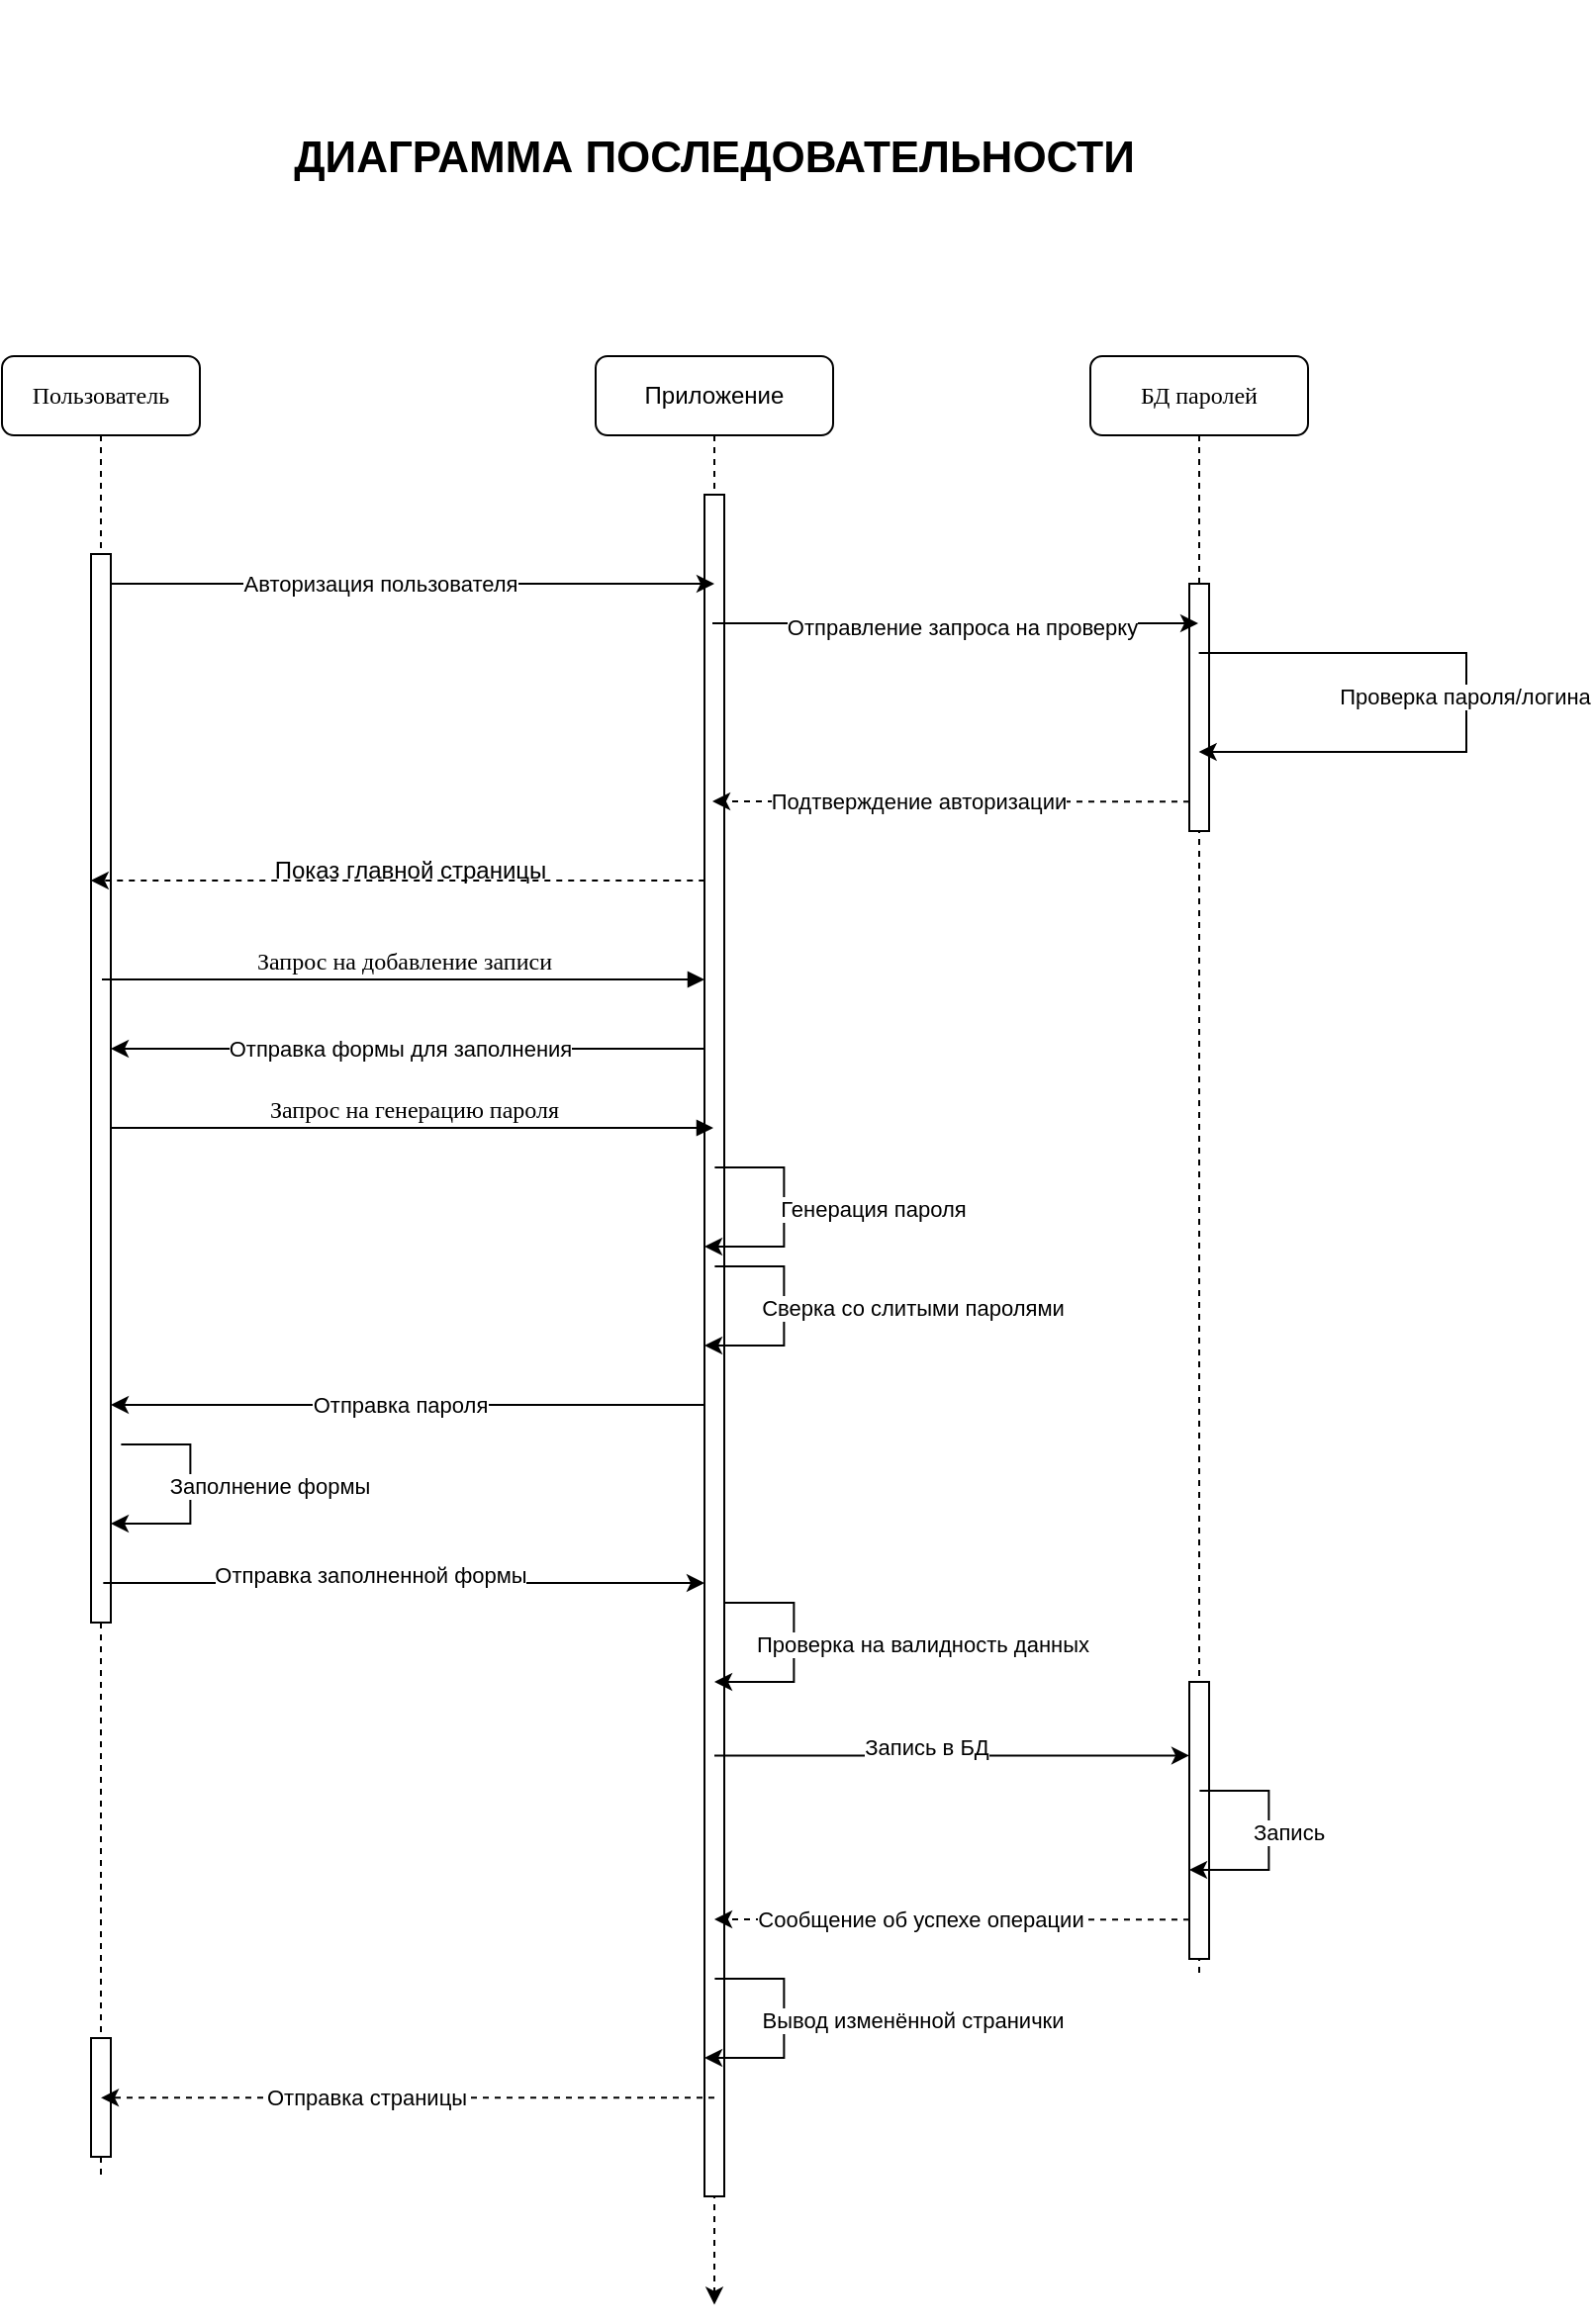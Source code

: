 <mxfile version="22.1.16" type="device">
  <diagram name="Страница — 1" id="bZmspCDpgWaU5O7749uH">
    <mxGraphModel dx="1050" dy="663" grid="1" gridSize="10" guides="1" tooltips="1" connect="1" arrows="1" fold="1" page="1" pageScale="1" pageWidth="827" pageHeight="1169" math="0" shadow="0">
      <root>
        <mxCell id="0" />
        <mxCell id="1" parent="0" />
        <mxCell id="STmklHQuZMBpxZCf-er4-11" style="edgeStyle=orthogonalEdgeStyle;rounded=0;orthogonalLoop=1;jettySize=auto;html=1;dashed=1;" edge="1" parent="1" source="STmklHQuZMBpxZCf-er4-1">
          <mxGeometry relative="1" as="geometry">
            <mxPoint x="420" y="1204.8" as="targetPoint" />
          </mxGeometry>
        </mxCell>
        <mxCell id="w6uq6F4qVqXZqj7FnJKZ-1" value="" style="html=1;points=[];perimeter=orthogonalPerimeter;rounded=0;shadow=0;comic=0;labelBackgroundColor=none;strokeWidth=1;fontFamily=Verdana;fontSize=12;align=center;" parent="1" vertex="1">
          <mxGeometry x="415" y="290" width="10" height="860" as="geometry" />
        </mxCell>
        <mxCell id="w6uq6F4qVqXZqj7FnJKZ-2" value="" style="endArrow=classic;html=1;rounded=0;" parent="1" edge="1">
          <mxGeometry width="50" height="50" relative="1" as="geometry">
            <mxPoint x="420.19" y="630" as="sourcePoint" />
            <mxPoint x="415.0" y="670" as="targetPoint" />
            <Array as="points">
              <mxPoint x="455.19" y="630" />
              <mxPoint x="455.19" y="670" />
            </Array>
          </mxGeometry>
        </mxCell>
        <mxCell id="w6uq6F4qVqXZqj7FnJKZ-3" value="Генерация пароля" style="edgeLabel;html=1;align=center;verticalAlign=middle;resizable=0;points=[];" parent="w6uq6F4qVqXZqj7FnJKZ-2" vertex="1" connectable="0">
          <mxGeometry x="-0.038" y="1" relative="1" as="geometry">
            <mxPoint x="44" as="offset" />
          </mxGeometry>
        </mxCell>
        <mxCell id="w6uq6F4qVqXZqj7FnJKZ-4" value="" style="endArrow=classic;html=1;rounded=0;" parent="1" edge="1">
          <mxGeometry width="50" height="50" relative="1" as="geometry">
            <mxPoint x="420.19" y="680" as="sourcePoint" />
            <mxPoint x="415.0" y="720" as="targetPoint" />
            <Array as="points">
              <mxPoint x="455.19" y="680" />
              <mxPoint x="455.19" y="720" />
            </Array>
          </mxGeometry>
        </mxCell>
        <mxCell id="w6uq6F4qVqXZqj7FnJKZ-5" value="Сверка со слитыми паролями" style="edgeLabel;html=1;align=center;verticalAlign=middle;resizable=0;points=[];" parent="w6uq6F4qVqXZqj7FnJKZ-4" vertex="1" connectable="0">
          <mxGeometry x="-0.038" y="1" relative="1" as="geometry">
            <mxPoint x="64" as="offset" />
          </mxGeometry>
        </mxCell>
        <mxCell id="w6uq6F4qVqXZqj7FnJKZ-6" value="" style="endArrow=classic;html=1;rounded=0;" parent="1" edge="1">
          <mxGeometry width="50" height="50" relative="1" as="geometry">
            <mxPoint x="420.19" y="1040" as="sourcePoint" />
            <mxPoint x="415.0" y="1080" as="targetPoint" />
            <Array as="points">
              <mxPoint x="455.19" y="1040" />
              <mxPoint x="455.19" y="1080" />
            </Array>
          </mxGeometry>
        </mxCell>
        <mxCell id="w6uq6F4qVqXZqj7FnJKZ-7" value="Вывод изменённой странички" style="edgeLabel;html=1;align=center;verticalAlign=middle;resizable=0;points=[];" parent="w6uq6F4qVqXZqj7FnJKZ-6" vertex="1" connectable="0">
          <mxGeometry x="-0.038" y="1" relative="1" as="geometry">
            <mxPoint x="64" as="offset" />
          </mxGeometry>
        </mxCell>
        <mxCell id="w6uq6F4qVqXZqj7FnJKZ-8" value="БД паролей" style="shape=umlLifeline;perimeter=lifelinePerimeter;whiteSpace=wrap;html=1;container=1;collapsible=0;recursiveResize=0;outlineConnect=0;rounded=1;shadow=0;comic=0;labelBackgroundColor=none;strokeWidth=1;fontFamily=Verdana;fontSize=12;align=center;" parent="1" vertex="1">
          <mxGeometry x="610" y="220" width="110" height="820" as="geometry" />
        </mxCell>
        <mxCell id="w6uq6F4qVqXZqj7FnJKZ-9" value="" style="html=1;points=[];perimeter=orthogonalPerimeter;rounded=0;shadow=0;comic=0;labelBackgroundColor=none;strokeWidth=1;fontFamily=Verdana;fontSize=12;align=center;" parent="w6uq6F4qVqXZqj7FnJKZ-8" vertex="1">
          <mxGeometry x="50" y="115" width="10" height="125" as="geometry" />
        </mxCell>
        <mxCell id="w6uq6F4qVqXZqj7FnJKZ-10" value="" style="html=1;points=[];perimeter=orthogonalPerimeter;rounded=0;shadow=0;comic=0;labelBackgroundColor=none;strokeWidth=1;fontFamily=Verdana;fontSize=12;align=center;" parent="w6uq6F4qVqXZqj7FnJKZ-8" vertex="1">
          <mxGeometry x="50" y="670" width="10" height="140" as="geometry" />
        </mxCell>
        <mxCell id="w6uq6F4qVqXZqj7FnJKZ-11" value="" style="endArrow=classic;html=1;rounded=0;exitX=1.067;exitY=0.87;exitDx=0;exitDy=0;exitPerimeter=0;" parent="w6uq6F4qVqXZqj7FnJKZ-8" target="w6uq6F4qVqXZqj7FnJKZ-10" edge="1">
          <mxGeometry width="50" height="50" relative="1" as="geometry">
            <mxPoint x="-190" y="707.21" as="sourcePoint" />
            <mxPoint x="113.83" y="707.21" as="targetPoint" />
          </mxGeometry>
        </mxCell>
        <mxCell id="w6uq6F4qVqXZqj7FnJKZ-12" value="Запись в БД" style="edgeLabel;html=1;align=center;verticalAlign=middle;resizable=0;points=[];" parent="w6uq6F4qVqXZqj7FnJKZ-11" vertex="1" connectable="0">
          <mxGeometry x="-0.136" y="2" relative="1" as="geometry">
            <mxPoint x="3" y="-2" as="offset" />
          </mxGeometry>
        </mxCell>
        <mxCell id="w6uq6F4qVqXZqj7FnJKZ-13" value="" style="endArrow=classic;html=1;rounded=0;" parent="w6uq6F4qVqXZqj7FnJKZ-8" edge="1">
          <mxGeometry width="50" height="50" relative="1" as="geometry">
            <mxPoint x="55.19" y="725" as="sourcePoint" />
            <mxPoint x="50.0" y="765" as="targetPoint" />
            <Array as="points">
              <mxPoint x="90.19" y="725" />
              <mxPoint x="90.19" y="765" />
            </Array>
          </mxGeometry>
        </mxCell>
        <mxCell id="w6uq6F4qVqXZqj7FnJKZ-14" value="Запись" style="edgeLabel;html=1;align=center;verticalAlign=middle;resizable=0;points=[];" parent="w6uq6F4qVqXZqj7FnJKZ-13" vertex="1" connectable="0">
          <mxGeometry x="-0.038" y="1" relative="1" as="geometry">
            <mxPoint x="9" as="offset" />
          </mxGeometry>
        </mxCell>
        <mxCell id="w6uq6F4qVqXZqj7FnJKZ-15" value="" style="endArrow=classic;html=1;rounded=0;dashed=1;" parent="w6uq6F4qVqXZqj7FnJKZ-8" edge="1">
          <mxGeometry width="50" height="50" relative="1" as="geometry">
            <mxPoint x="50" y="790.16" as="sourcePoint" />
            <mxPoint x="-190" y="790" as="targetPoint" />
            <Array as="points" />
          </mxGeometry>
        </mxCell>
        <mxCell id="w6uq6F4qVqXZqj7FnJKZ-16" value="Сообщение об успехе операции" style="edgeLabel;html=1;align=center;verticalAlign=middle;resizable=0;points=[];" parent="w6uq6F4qVqXZqj7FnJKZ-15" vertex="1" connectable="0">
          <mxGeometry x="0.135" relative="1" as="geometry">
            <mxPoint as="offset" />
          </mxGeometry>
        </mxCell>
        <mxCell id="w6uq6F4qVqXZqj7FnJKZ-17" value="Пользователь" style="shape=umlLifeline;perimeter=lifelinePerimeter;whiteSpace=wrap;html=1;container=1;collapsible=0;recursiveResize=0;outlineConnect=0;rounded=1;shadow=0;comic=0;labelBackgroundColor=none;strokeWidth=1;fontFamily=Verdana;fontSize=12;align=center;" parent="1" vertex="1">
          <mxGeometry x="60" y="220" width="100" height="920" as="geometry" />
        </mxCell>
        <mxCell id="w6uq6F4qVqXZqj7FnJKZ-18" value="" style="html=1;points=[];perimeter=orthogonalPerimeter;rounded=0;shadow=0;comic=0;labelBackgroundColor=none;strokeWidth=1;fontFamily=Verdana;fontSize=12;align=center;" parent="w6uq6F4qVqXZqj7FnJKZ-17" vertex="1">
          <mxGeometry x="45" y="100" width="10" height="540" as="geometry" />
        </mxCell>
        <mxCell id="w6uq6F4qVqXZqj7FnJKZ-19" value="Запрос на генерацию пароля" style="html=1;verticalAlign=bottom;endArrow=block;labelBackgroundColor=none;fontFamily=Verdana;fontSize=12;edgeStyle=elbowEdgeStyle;elbow=vertical;" parent="w6uq6F4qVqXZqj7FnJKZ-17" edge="1">
          <mxGeometry relative="1" as="geometry">
            <mxPoint x="55" y="390" as="sourcePoint" />
            <mxPoint x="359.5" y="390" as="targetPoint" />
            <Array as="points">
              <mxPoint x="210" y="390" />
            </Array>
          </mxGeometry>
        </mxCell>
        <mxCell id="w6uq6F4qVqXZqj7FnJKZ-20" value="" style="endArrow=classic;html=1;rounded=0;" parent="w6uq6F4qVqXZqj7FnJKZ-17" edge="1">
          <mxGeometry width="50" height="50" relative="1" as="geometry">
            <mxPoint x="60.19" y="550" as="sourcePoint" />
            <mxPoint x="55.0" y="590" as="targetPoint" />
            <Array as="points">
              <mxPoint x="95.19" y="550" />
              <mxPoint x="95.19" y="590" />
            </Array>
          </mxGeometry>
        </mxCell>
        <mxCell id="w6uq6F4qVqXZqj7FnJKZ-21" value="Заполнение формы" style="edgeLabel;html=1;align=center;verticalAlign=middle;resizable=0;points=[];" parent="w6uq6F4qVqXZqj7FnJKZ-20" vertex="1" connectable="0">
          <mxGeometry x="-0.038" y="1" relative="1" as="geometry">
            <mxPoint x="39" as="offset" />
          </mxGeometry>
        </mxCell>
        <mxCell id="w6uq6F4qVqXZqj7FnJKZ-22" value="" style="html=1;points=[];perimeter=orthogonalPerimeter;rounded=0;shadow=0;comic=0;labelBackgroundColor=none;strokeWidth=1;fontFamily=Verdana;fontSize=12;align=center;" parent="w6uq6F4qVqXZqj7FnJKZ-17" vertex="1">
          <mxGeometry x="45" y="850" width="10" height="60" as="geometry" />
        </mxCell>
        <mxCell id="w6uq6F4qVqXZqj7FnJKZ-23" value="Показ главной страницы" style="text;html=1;align=center;verticalAlign=middle;resizable=0;points=[];autosize=1;strokeColor=none;fillColor=none;" parent="1" vertex="1">
          <mxGeometry x="185.63" y="465" width="160" height="30" as="geometry" />
        </mxCell>
        <mxCell id="w6uq6F4qVqXZqj7FnJKZ-24" value="" style="endArrow=classic;html=1;rounded=0;" parent="1" edge="1">
          <mxGeometry width="50" height="50" relative="1" as="geometry">
            <mxPoint x="115" y="335" as="sourcePoint" />
            <mxPoint x="420" y="335" as="targetPoint" />
          </mxGeometry>
        </mxCell>
        <mxCell id="w6uq6F4qVqXZqj7FnJKZ-25" value="Авторизация пользователя" style="edgeLabel;html=1;align=center;verticalAlign=middle;resizable=0;points=[];" parent="w6uq6F4qVqXZqj7FnJKZ-24" vertex="1" connectable="0">
          <mxGeometry x="-0.116" relative="1" as="geometry">
            <mxPoint x="1" as="offset" />
          </mxGeometry>
        </mxCell>
        <mxCell id="w6uq6F4qVqXZqj7FnJKZ-26" value="" style="endArrow=classic;html=1;rounded=0;" parent="1" target="w6uq6F4qVqXZqj7FnJKZ-8" edge="1">
          <mxGeometry width="50" height="50" relative="1" as="geometry">
            <mxPoint x="419" y="355" as="sourcePoint" />
            <mxPoint x="510" y="365" as="targetPoint" />
            <Array as="points">
              <mxPoint x="540" y="355" />
            </Array>
          </mxGeometry>
        </mxCell>
        <mxCell id="w6uq6F4qVqXZqj7FnJKZ-27" value="Отправление запроса на проверку" style="edgeLabel;html=1;align=center;verticalAlign=middle;resizable=0;points=[];" parent="w6uq6F4qVqXZqj7FnJKZ-26" vertex="1" connectable="0">
          <mxGeometry x="0.028" y="-2" relative="1" as="geometry">
            <mxPoint as="offset" />
          </mxGeometry>
        </mxCell>
        <mxCell id="w6uq6F4qVqXZqj7FnJKZ-28" value="" style="endArrow=classic;html=1;rounded=0;dashed=1;" parent="1" edge="1">
          <mxGeometry width="50" height="50" relative="1" as="geometry">
            <mxPoint x="660" y="445.16" as="sourcePoint" />
            <mxPoint x="419" y="445" as="targetPoint" />
            <Array as="points" />
          </mxGeometry>
        </mxCell>
        <mxCell id="w6uq6F4qVqXZqj7FnJKZ-29" value="Подтверждение авторизации" style="edgeLabel;html=1;align=center;verticalAlign=middle;resizable=0;points=[];" parent="w6uq6F4qVqXZqj7FnJKZ-28" vertex="1" connectable="0">
          <mxGeometry x="0.135" relative="1" as="geometry">
            <mxPoint as="offset" />
          </mxGeometry>
        </mxCell>
        <mxCell id="w6uq6F4qVqXZqj7FnJKZ-30" value="" style="edgeStyle=none;orthogonalLoop=1;jettySize=auto;html=1;rounded=0;dashed=1;" parent="1" edge="1">
          <mxGeometry width="100" relative="1" as="geometry">
            <mxPoint x="415.13" y="485" as="sourcePoint" />
            <mxPoint x="104.88" y="485" as="targetPoint" />
            <Array as="points" />
          </mxGeometry>
        </mxCell>
        <mxCell id="w6uq6F4qVqXZqj7FnJKZ-31" value="Запрос на добавление записи" style="html=1;verticalAlign=bottom;endArrow=block;labelBackgroundColor=none;fontFamily=Verdana;fontSize=12;edgeStyle=elbowEdgeStyle;elbow=vertical;" parent="1" target="w6uq6F4qVqXZqj7FnJKZ-1" edge="1">
          <mxGeometry relative="1" as="geometry">
            <mxPoint x="110.5" y="535" as="sourcePoint" />
            <mxPoint x="415" y="535" as="targetPoint" />
            <Array as="points">
              <mxPoint x="265.5" y="535" />
            </Array>
          </mxGeometry>
        </mxCell>
        <mxCell id="w6uq6F4qVqXZqj7FnJKZ-32" value="" style="edgeStyle=none;orthogonalLoop=1;jettySize=auto;html=1;rounded=0;" parent="1" edge="1">
          <mxGeometry width="100" relative="1" as="geometry">
            <mxPoint x="664.81" y="370" as="sourcePoint" />
            <mxPoint x="664.81" y="420" as="targetPoint" />
            <Array as="points">
              <mxPoint x="800" y="370" />
              <mxPoint x="800" y="420" />
            </Array>
          </mxGeometry>
        </mxCell>
        <mxCell id="w6uq6F4qVqXZqj7FnJKZ-33" value="Проверка пароля/логина" style="edgeLabel;html=1;align=center;verticalAlign=middle;resizable=0;points=[];" parent="w6uq6F4qVqXZqj7FnJKZ-32" vertex="1" connectable="0">
          <mxGeometry x="-0.023" y="-1" relative="1" as="geometry">
            <mxPoint as="offset" />
          </mxGeometry>
        </mxCell>
        <mxCell id="w6uq6F4qVqXZqj7FnJKZ-34" value="&lt;font style=&quot;font-size: 22px;&quot;&gt;&lt;b&gt;ДИАГРАММА ПОСЛЕДОВАТЕЛЬНОСТИ&lt;/b&gt;&lt;/font&gt;" style="text;html=1;strokeColor=none;fillColor=none;align=center;verticalAlign=middle;whiteSpace=wrap;rounded=0;" parent="1" vertex="1">
          <mxGeometry x="100" y="40" width="640" height="160" as="geometry" />
        </mxCell>
        <mxCell id="w6uq6F4qVqXZqj7FnJKZ-35" value="" style="endArrow=classic;html=1;rounded=0;" parent="1" target="w6uq6F4qVqXZqj7FnJKZ-18" edge="1">
          <mxGeometry width="50" height="50" relative="1" as="geometry">
            <mxPoint x="415" y="570" as="sourcePoint" />
            <mxPoint x="110.67" y="570.0" as="targetPoint" />
          </mxGeometry>
        </mxCell>
        <mxCell id="w6uq6F4qVqXZqj7FnJKZ-36" value="Отправка формы для заполнения" style="edgeLabel;html=1;align=center;verticalAlign=middle;resizable=0;points=[];" parent="w6uq6F4qVqXZqj7FnJKZ-35" vertex="1" connectable="0">
          <mxGeometry x="-0.136" y="2" relative="1" as="geometry">
            <mxPoint x="-25" y="-2" as="offset" />
          </mxGeometry>
        </mxCell>
        <mxCell id="w6uq6F4qVqXZqj7FnJKZ-37" value="" style="endArrow=classic;html=1;rounded=0;exitX=1.067;exitY=0.87;exitDx=0;exitDy=0;exitPerimeter=0;" parent="1" edge="1">
          <mxGeometry width="50" height="50" relative="1" as="geometry">
            <mxPoint x="111.17" y="840.0" as="sourcePoint" />
            <mxPoint x="415" y="840.0" as="targetPoint" />
          </mxGeometry>
        </mxCell>
        <mxCell id="w6uq6F4qVqXZqj7FnJKZ-38" value="Отправка заполненной формы" style="edgeLabel;html=1;align=center;verticalAlign=middle;resizable=0;points=[];" parent="w6uq6F4qVqXZqj7FnJKZ-37" vertex="1" connectable="0">
          <mxGeometry x="-0.136" y="2" relative="1" as="geometry">
            <mxPoint x="3" y="-2" as="offset" />
          </mxGeometry>
        </mxCell>
        <mxCell id="w6uq6F4qVqXZqj7FnJKZ-39" value="" style="endArrow=classic;html=1;rounded=0;" parent="1" edge="1">
          <mxGeometry width="50" height="50" relative="1" as="geometry">
            <mxPoint x="415" y="750" as="sourcePoint" />
            <mxPoint x="115" y="750" as="targetPoint" />
          </mxGeometry>
        </mxCell>
        <mxCell id="w6uq6F4qVqXZqj7FnJKZ-40" value="Отправка пароля" style="edgeLabel;html=1;align=center;verticalAlign=middle;resizable=0;points=[];" parent="w6uq6F4qVqXZqj7FnJKZ-39" vertex="1" connectable="0">
          <mxGeometry x="-0.136" y="2" relative="1" as="geometry">
            <mxPoint x="-25" y="-2" as="offset" />
          </mxGeometry>
        </mxCell>
        <mxCell id="w6uq6F4qVqXZqj7FnJKZ-41" value="" style="endArrow=classic;html=1;rounded=0;" parent="1" edge="1">
          <mxGeometry width="50" height="50" relative="1" as="geometry">
            <mxPoint x="425.19" y="850" as="sourcePoint" />
            <mxPoint x="420.0" y="890" as="targetPoint" />
            <Array as="points">
              <mxPoint x="460.19" y="850" />
              <mxPoint x="460.19" y="890" />
            </Array>
          </mxGeometry>
        </mxCell>
        <mxCell id="w6uq6F4qVqXZqj7FnJKZ-42" value="Проверка на валидность данных" style="edgeLabel;html=1;align=center;verticalAlign=middle;resizable=0;points=[];" parent="w6uq6F4qVqXZqj7FnJKZ-41" vertex="1" connectable="0">
          <mxGeometry x="-0.038" y="1" relative="1" as="geometry">
            <mxPoint x="64" as="offset" />
          </mxGeometry>
        </mxCell>
        <mxCell id="w6uq6F4qVqXZqj7FnJKZ-43" value="" style="endArrow=classic;html=1;rounded=0;dashed=1;" parent="1" target="w6uq6F4qVqXZqj7FnJKZ-17" edge="1">
          <mxGeometry width="50" height="50" relative="1" as="geometry">
            <mxPoint x="420" y="1100.16" as="sourcePoint" />
            <mxPoint x="180" y="1100" as="targetPoint" />
            <Array as="points" />
          </mxGeometry>
        </mxCell>
        <mxCell id="w6uq6F4qVqXZqj7FnJKZ-44" value="Отправка страницы" style="edgeLabel;html=1;align=center;verticalAlign=middle;resizable=0;points=[];" parent="w6uq6F4qVqXZqj7FnJKZ-43" vertex="1" connectable="0">
          <mxGeometry x="0.135" relative="1" as="geometry">
            <mxPoint as="offset" />
          </mxGeometry>
        </mxCell>
        <mxCell id="STmklHQuZMBpxZCf-er4-1" value="Приложение" style="rounded=1;whiteSpace=wrap;html=1;" vertex="1" parent="1">
          <mxGeometry x="360" y="220" width="120" height="40" as="geometry" />
        </mxCell>
      </root>
    </mxGraphModel>
  </diagram>
</mxfile>
